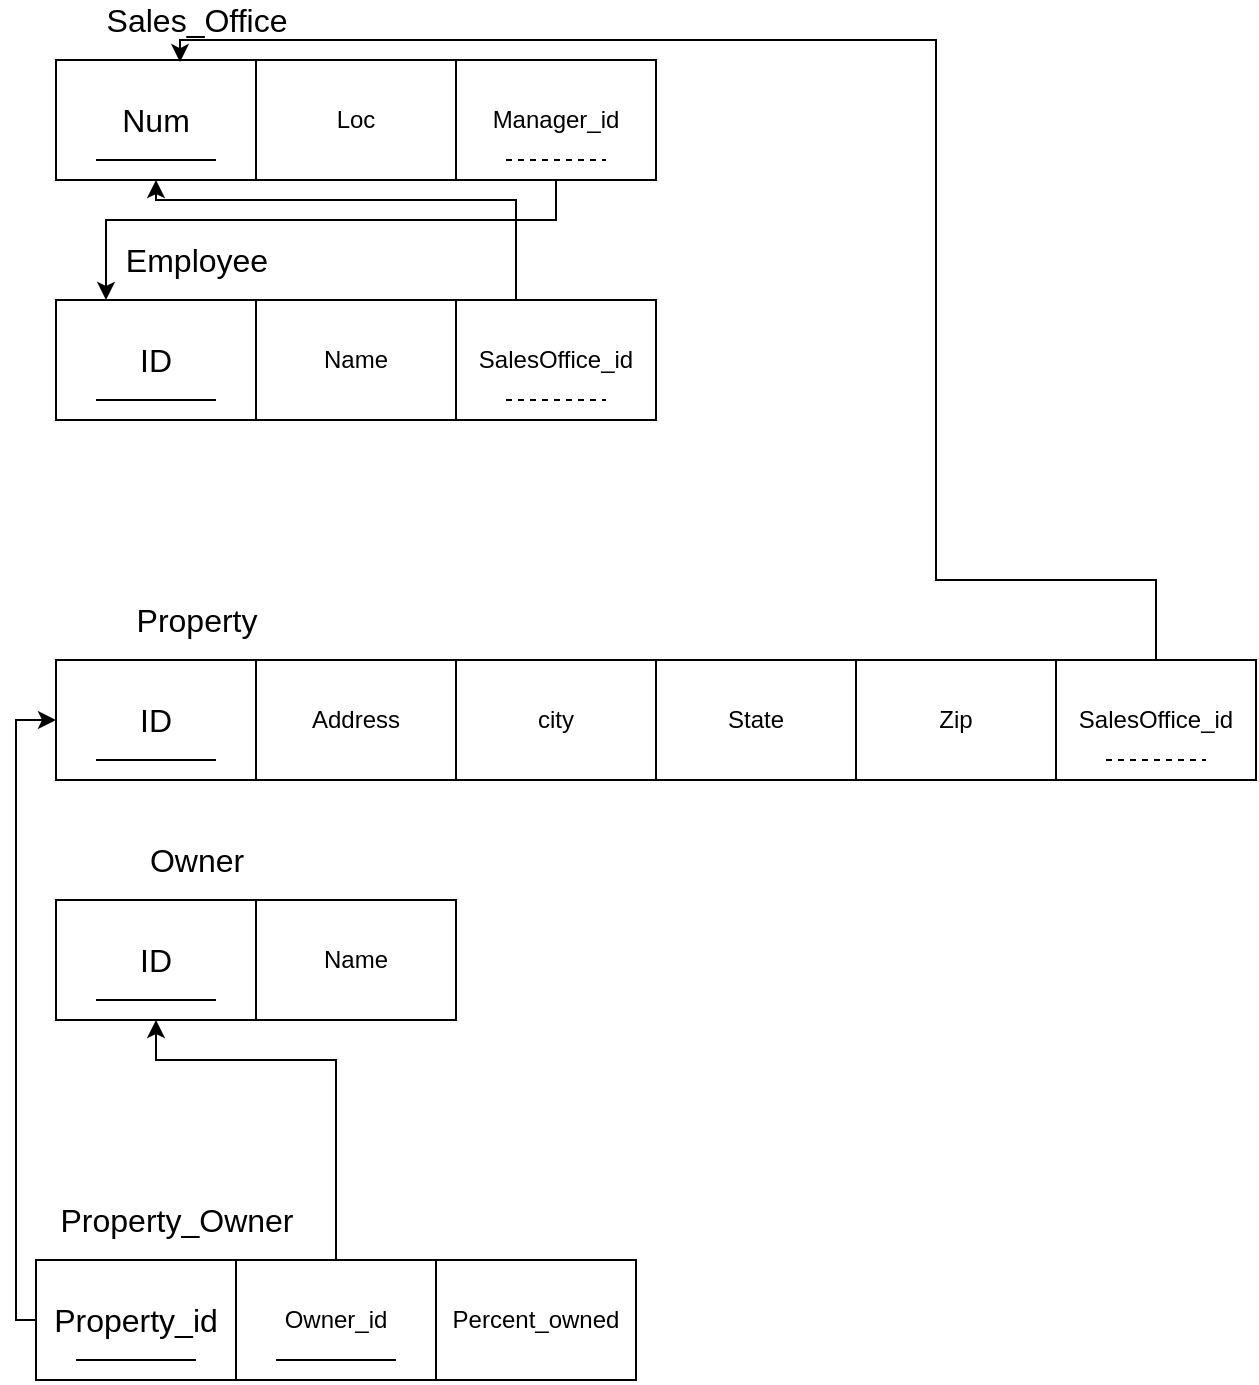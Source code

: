 <mxfile version="13.9.9" type="device"><diagram id="PHuPUXt2Il8ipOwr6LMn" name="Page-1"><mxGraphModel dx="1936" dy="806" grid="1" gridSize="10" guides="1" tooltips="1" connect="1" arrows="1" fold="1" page="1" pageScale="1" pageWidth="850" pageHeight="1100" math="0" shadow="0"><root><mxCell id="0"/><mxCell id="1" parent="0"/><mxCell id="lfYuhCxQAt653aE2a8Hq-1" value="&lt;font style=&quot;font-size: 16px&quot;&gt;Num&lt;/font&gt;" style="rounded=0;whiteSpace=wrap;html=1;" vertex="1" parent="1"><mxGeometry x="20" y="100" width="100" height="60" as="geometry"/></mxCell><mxCell id="lfYuhCxQAt653aE2a8Hq-2" value="" style="endArrow=none;html=1;" edge="1" parent="1" source="lfYuhCxQAt653aE2a8Hq-1"><mxGeometry width="50" height="50" relative="1" as="geometry"><mxPoint x="400" y="440" as="sourcePoint"/><mxPoint x="120" y="160" as="targetPoint"/><Array as="points"><mxPoint x="120" y="100"/></Array></mxGeometry></mxCell><mxCell id="lfYuhCxQAt653aE2a8Hq-3" value="" style="endArrow=none;html=1;" edge="1" parent="1"><mxGeometry width="50" height="50" relative="1" as="geometry"><mxPoint x="40" y="150" as="sourcePoint"/><mxPoint x="100" y="150" as="targetPoint"/></mxGeometry></mxCell><mxCell id="lfYuhCxQAt653aE2a8Hq-4" value="Loc" style="rounded=0;whiteSpace=wrap;html=1;" vertex="1" parent="1"><mxGeometry x="120" y="100" width="100" height="60" as="geometry"/></mxCell><mxCell id="lfYuhCxQAt653aE2a8Hq-6" style="edgeStyle=orthogonalEdgeStyle;rounded=0;orthogonalLoop=1;jettySize=auto;html=1;entryX=0.25;entryY=0;entryDx=0;entryDy=0;" edge="1" parent="1" source="lfYuhCxQAt653aE2a8Hq-7" target="lfYuhCxQAt653aE2a8Hq-10"><mxGeometry relative="1" as="geometry"><Array as="points"><mxPoint x="270" y="180"/><mxPoint x="45" y="180"/></Array></mxGeometry></mxCell><mxCell id="lfYuhCxQAt653aE2a8Hq-7" value="Manager_id" style="rounded=0;whiteSpace=wrap;html=1;" vertex="1" parent="1"><mxGeometry x="220" y="100" width="100" height="60" as="geometry"/></mxCell><mxCell id="lfYuhCxQAt653aE2a8Hq-8" value="&lt;font style=&quot;font-size: 16px&quot;&gt;Sales_Office&lt;/font&gt;" style="text;html=1;resizable=0;autosize=1;align=center;verticalAlign=middle;points=[];fillColor=none;strokeColor=none;rounded=0;" vertex="1" parent="1"><mxGeometry x="35" y="70" width="110" height="20" as="geometry"/></mxCell><mxCell id="lfYuhCxQAt653aE2a8Hq-9" value="" style="endArrow=none;dashed=1;html=1;" edge="1" parent="1"><mxGeometry width="50" height="50" relative="1" as="geometry"><mxPoint x="245" y="150" as="sourcePoint"/><mxPoint x="295" y="150" as="targetPoint"/></mxGeometry></mxCell><mxCell id="lfYuhCxQAt653aE2a8Hq-10" value="&lt;font style=&quot;font-size: 16px&quot;&gt;ID&lt;/font&gt;" style="rounded=0;whiteSpace=wrap;html=1;" vertex="1" parent="1"><mxGeometry x="20" y="220" width="100" height="60" as="geometry"/></mxCell><mxCell id="lfYuhCxQAt653aE2a8Hq-11" value="" style="endArrow=none;html=1;" edge="1" parent="1" source="lfYuhCxQAt653aE2a8Hq-10"><mxGeometry width="50" height="50" relative="1" as="geometry"><mxPoint x="400" y="560" as="sourcePoint"/><mxPoint x="120" y="280" as="targetPoint"/><Array as="points"><mxPoint x="120" y="220"/></Array></mxGeometry></mxCell><mxCell id="lfYuhCxQAt653aE2a8Hq-12" value="" style="endArrow=none;html=1;" edge="1" parent="1"><mxGeometry width="50" height="50" relative="1" as="geometry"><mxPoint x="40" y="270" as="sourcePoint"/><mxPoint x="100" y="270" as="targetPoint"/></mxGeometry></mxCell><mxCell id="lfYuhCxQAt653aE2a8Hq-13" value="Name" style="rounded=0;whiteSpace=wrap;html=1;" vertex="1" parent="1"><mxGeometry x="120" y="220" width="100" height="60" as="geometry"/></mxCell><mxCell id="lfYuhCxQAt653aE2a8Hq-14" value="&lt;font style=&quot;font-size: 16px&quot;&gt;Employee&lt;/font&gt;" style="text;html=1;resizable=0;autosize=1;align=center;verticalAlign=middle;points=[];fillColor=none;strokeColor=none;rounded=0;" vertex="1" parent="1"><mxGeometry x="45" y="190" width="90" height="20" as="geometry"/></mxCell><mxCell id="lfYuhCxQAt653aE2a8Hq-23" value="&lt;font style=&quot;font-size: 16px&quot;&gt;ID&lt;/font&gt;" style="rounded=0;whiteSpace=wrap;html=1;" vertex="1" parent="1"><mxGeometry x="20" y="400" width="100" height="60" as="geometry"/></mxCell><mxCell id="lfYuhCxQAt653aE2a8Hq-24" value="" style="endArrow=none;html=1;" edge="1" parent="1" source="lfYuhCxQAt653aE2a8Hq-23"><mxGeometry width="50" height="50" relative="1" as="geometry"><mxPoint x="400" y="740" as="sourcePoint"/><mxPoint x="120" y="460" as="targetPoint"/><Array as="points"><mxPoint x="120" y="400"/></Array></mxGeometry></mxCell><mxCell id="lfYuhCxQAt653aE2a8Hq-25" value="" style="endArrow=none;html=1;" edge="1" parent="1"><mxGeometry width="50" height="50" relative="1" as="geometry"><mxPoint x="40" y="450" as="sourcePoint"/><mxPoint x="100" y="450" as="targetPoint"/></mxGeometry></mxCell><mxCell id="lfYuhCxQAt653aE2a8Hq-26" value="Address" style="rounded=0;whiteSpace=wrap;html=1;" vertex="1" parent="1"><mxGeometry x="120" y="400" width="100" height="60" as="geometry"/></mxCell><mxCell id="lfYuhCxQAt653aE2a8Hq-28" value="city" style="rounded=0;whiteSpace=wrap;html=1;" vertex="1" parent="1"><mxGeometry x="220" y="400" width="100" height="60" as="geometry"/></mxCell><mxCell id="lfYuhCxQAt653aE2a8Hq-29" value="&lt;font style=&quot;font-size: 16px&quot;&gt;Property&lt;/font&gt;" style="text;html=1;resizable=0;autosize=1;align=center;verticalAlign=middle;points=[];fillColor=none;strokeColor=none;rounded=0;" vertex="1" parent="1"><mxGeometry x="50" y="370" width="80" height="20" as="geometry"/></mxCell><mxCell id="lfYuhCxQAt653aE2a8Hq-31" value="&lt;font style=&quot;font-size: 16px&quot;&gt;ID&lt;/font&gt;" style="rounded=0;whiteSpace=wrap;html=1;" vertex="1" parent="1"><mxGeometry x="20" y="520" width="100" height="60" as="geometry"/></mxCell><mxCell id="lfYuhCxQAt653aE2a8Hq-32" value="" style="endArrow=none;html=1;" edge="1" parent="1" source="lfYuhCxQAt653aE2a8Hq-31"><mxGeometry width="50" height="50" relative="1" as="geometry"><mxPoint x="400" y="860" as="sourcePoint"/><mxPoint x="120" y="580" as="targetPoint"/><Array as="points"><mxPoint x="120" y="520"/></Array></mxGeometry></mxCell><mxCell id="lfYuhCxQAt653aE2a8Hq-33" value="" style="endArrow=none;html=1;" edge="1" parent="1"><mxGeometry width="50" height="50" relative="1" as="geometry"><mxPoint x="40" y="570" as="sourcePoint"/><mxPoint x="100" y="570" as="targetPoint"/></mxGeometry></mxCell><mxCell id="lfYuhCxQAt653aE2a8Hq-34" value="Name" style="rounded=0;whiteSpace=wrap;html=1;" vertex="1" parent="1"><mxGeometry x="120" y="520" width="100" height="60" as="geometry"/></mxCell><mxCell id="lfYuhCxQAt653aE2a8Hq-37" value="&lt;font style=&quot;font-size: 16px&quot;&gt;Owner&lt;/font&gt;" style="text;html=1;resizable=0;autosize=1;align=center;verticalAlign=middle;points=[];fillColor=none;strokeColor=none;rounded=0;" vertex="1" parent="1"><mxGeometry x="60" y="490" width="60" height="20" as="geometry"/></mxCell><mxCell id="lfYuhCxQAt653aE2a8Hq-80" style="edgeStyle=orthogonalEdgeStyle;rounded=0;orthogonalLoop=1;jettySize=auto;html=1;exitX=0;exitY=0.5;exitDx=0;exitDy=0;entryX=0;entryY=0.5;entryDx=0;entryDy=0;" edge="1" parent="1" source="lfYuhCxQAt653aE2a8Hq-56" target="lfYuhCxQAt653aE2a8Hq-23"><mxGeometry relative="1" as="geometry"><Array as="points"><mxPoint y="730"/><mxPoint y="430"/></Array></mxGeometry></mxCell><mxCell id="lfYuhCxQAt653aE2a8Hq-56" value="&lt;font style=&quot;font-size: 16px&quot;&gt;Property_id&lt;/font&gt;" style="rounded=0;whiteSpace=wrap;html=1;" vertex="1" parent="1"><mxGeometry x="10" y="700" width="100" height="60" as="geometry"/></mxCell><mxCell id="lfYuhCxQAt653aE2a8Hq-57" value="" style="endArrow=none;html=1;" edge="1" parent="1" source="lfYuhCxQAt653aE2a8Hq-56"><mxGeometry width="50" height="50" relative="1" as="geometry"><mxPoint x="390" y="1040" as="sourcePoint"/><mxPoint x="110" y="760" as="targetPoint"/><Array as="points"><mxPoint x="110" y="700"/></Array></mxGeometry></mxCell><mxCell id="lfYuhCxQAt653aE2a8Hq-58" value="" style="endArrow=none;html=1;" edge="1" parent="1"><mxGeometry width="50" height="50" relative="1" as="geometry"><mxPoint x="30" y="750" as="sourcePoint"/><mxPoint x="90" y="750" as="targetPoint"/></mxGeometry></mxCell><mxCell id="lfYuhCxQAt653aE2a8Hq-79" style="edgeStyle=orthogonalEdgeStyle;rounded=0;orthogonalLoop=1;jettySize=auto;html=1;entryX=0.5;entryY=1;entryDx=0;entryDy=0;" edge="1" parent="1" source="lfYuhCxQAt653aE2a8Hq-60" target="lfYuhCxQAt653aE2a8Hq-31"><mxGeometry relative="1" as="geometry"><Array as="points"><mxPoint x="160" y="600"/><mxPoint x="70" y="600"/></Array></mxGeometry></mxCell><mxCell id="lfYuhCxQAt653aE2a8Hq-60" value="Owner_id" style="rounded=0;whiteSpace=wrap;html=1;" vertex="1" parent="1"><mxGeometry x="110" y="700" width="100" height="60" as="geometry"/></mxCell><mxCell id="lfYuhCxQAt653aE2a8Hq-64" value="&lt;font style=&quot;font-size: 16px&quot;&gt;Property_Owner&lt;/font&gt;" style="text;html=1;resizable=0;autosize=1;align=center;verticalAlign=middle;points=[];fillColor=none;strokeColor=none;rounded=0;" vertex="1" parent="1"><mxGeometry x="15" y="670" width="130" height="20" as="geometry"/></mxCell><mxCell id="lfYuhCxQAt653aE2a8Hq-66" value="" style="endArrow=none;html=1;" edge="1" parent="1"><mxGeometry width="50" height="50" relative="1" as="geometry"><mxPoint x="130" y="750" as="sourcePoint"/><mxPoint x="190" y="750" as="targetPoint"/></mxGeometry></mxCell><mxCell id="lfYuhCxQAt653aE2a8Hq-68" value="Percent_owned" style="rounded=0;whiteSpace=wrap;html=1;" vertex="1" parent="1"><mxGeometry x="210" y="700" width="100" height="60" as="geometry"/></mxCell><mxCell id="lfYuhCxQAt653aE2a8Hq-71" style="edgeStyle=orthogonalEdgeStyle;rounded=0;orthogonalLoop=1;jettySize=auto;html=1;entryX=0.5;entryY=1;entryDx=0;entryDy=0;" edge="1" parent="1" source="lfYuhCxQAt653aE2a8Hq-69" target="lfYuhCxQAt653aE2a8Hq-1"><mxGeometry relative="1" as="geometry"><Array as="points"><mxPoint x="250" y="170"/><mxPoint x="70" y="170"/></Array></mxGeometry></mxCell><mxCell id="lfYuhCxQAt653aE2a8Hq-69" value="SalesOffice_id" style="rounded=0;whiteSpace=wrap;html=1;" vertex="1" parent="1"><mxGeometry x="220" y="220" width="100" height="60" as="geometry"/></mxCell><mxCell id="lfYuhCxQAt653aE2a8Hq-70" value="" style="endArrow=none;dashed=1;html=1;" edge="1" parent="1"><mxGeometry width="50" height="50" relative="1" as="geometry"><mxPoint x="245" y="270" as="sourcePoint"/><mxPoint x="295" y="270" as="targetPoint"/></mxGeometry></mxCell><mxCell id="lfYuhCxQAt653aE2a8Hq-72" value="" style="endArrow=none;html=1;" edge="1" parent="1"><mxGeometry width="50" height="50" relative="1" as="geometry"><mxPoint x="320" y="400" as="sourcePoint"/><mxPoint x="320" y="460" as="targetPoint"/><Array as="points"><mxPoint x="320" y="400"/></Array></mxGeometry></mxCell><mxCell id="lfYuhCxQAt653aE2a8Hq-73" value="State" style="rounded=0;whiteSpace=wrap;html=1;" vertex="1" parent="1"><mxGeometry x="320" y="400" width="100" height="60" as="geometry"/></mxCell><mxCell id="lfYuhCxQAt653aE2a8Hq-74" value="" style="endArrow=none;html=1;" edge="1" parent="1"><mxGeometry width="50" height="50" relative="1" as="geometry"><mxPoint x="420" y="400" as="sourcePoint"/><mxPoint x="420" y="460" as="targetPoint"/><Array as="points"><mxPoint x="420" y="400"/></Array></mxGeometry></mxCell><mxCell id="lfYuhCxQAt653aE2a8Hq-75" value="Zip" style="rounded=0;whiteSpace=wrap;html=1;" vertex="1" parent="1"><mxGeometry x="420" y="400" width="100" height="60" as="geometry"/></mxCell><mxCell id="lfYuhCxQAt653aE2a8Hq-78" style="edgeStyle=orthogonalEdgeStyle;rounded=0;orthogonalLoop=1;jettySize=auto;html=1;entryX=0.62;entryY=0.017;entryDx=0;entryDy=0;entryPerimeter=0;" edge="1" parent="1" source="lfYuhCxQAt653aE2a8Hq-76" target="lfYuhCxQAt653aE2a8Hq-1"><mxGeometry relative="1" as="geometry"><mxPoint x="390" y="70" as="targetPoint"/><Array as="points"><mxPoint x="570" y="360"/><mxPoint x="460" y="360"/><mxPoint x="460" y="90"/><mxPoint x="82" y="90"/></Array></mxGeometry></mxCell><mxCell id="lfYuhCxQAt653aE2a8Hq-76" value="SalesOffice_id" style="rounded=0;whiteSpace=wrap;html=1;" vertex="1" parent="1"><mxGeometry x="520" y="400" width="100" height="60" as="geometry"/></mxCell><mxCell id="lfYuhCxQAt653aE2a8Hq-77" value="" style="endArrow=none;dashed=1;html=1;" edge="1" parent="1"><mxGeometry width="50" height="50" relative="1" as="geometry"><mxPoint x="545" y="450" as="sourcePoint"/><mxPoint x="595" y="450" as="targetPoint"/></mxGeometry></mxCell></root></mxGraphModel></diagram></mxfile>